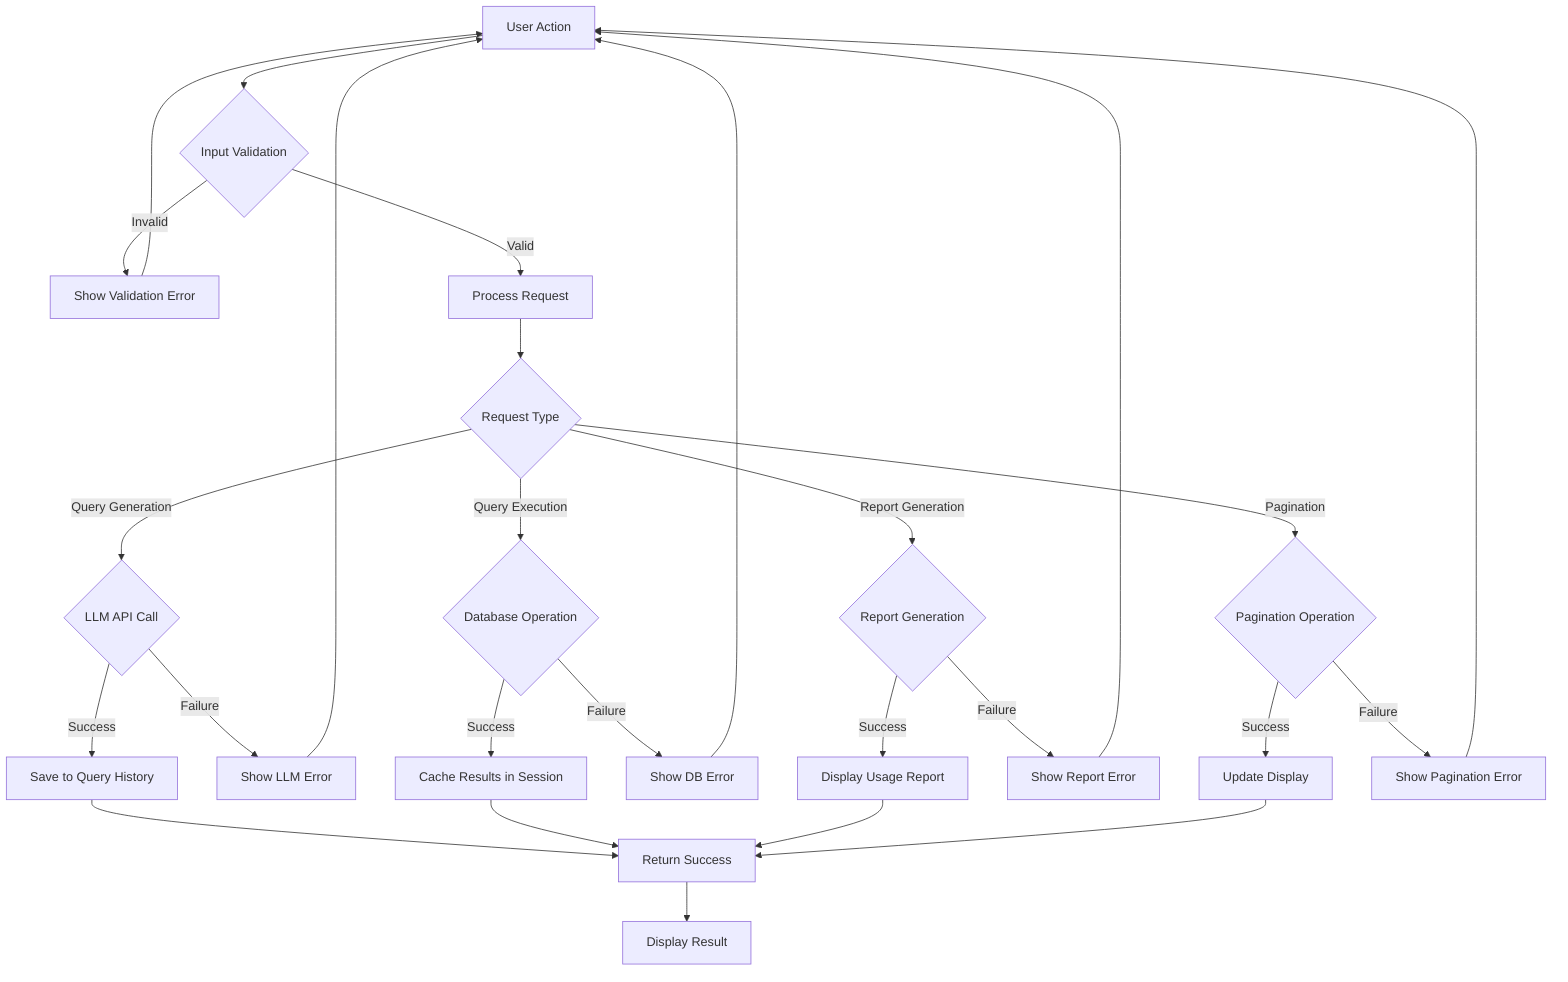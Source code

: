graph TD
    UserAction[User Action] --> Validation{Input Validation}
    Validation -->|Invalid| ValidationError[Show Validation Error]
    Validation -->|Valid| ProcessRequest[Process Request]
    
    ProcessRequest --> RequestType{Request Type}
    
    RequestType -->|Query Generation| LLMCall{LLM API Call}
    RequestType -->|Query Execution| DBOperation{Database Operation}
    RequestType -->|Report Generation| ReportGeneration{Report Generation}
    RequestType -->|Pagination| PaginationOperation{Pagination Operation}
    
    LLMCall -->|Success| SaveHistory[Save to Query History]
    LLMCall -->|Failure| LLMError[Show LLM Error]
    
    DBOperation -->|Success| CacheResults[Cache Results in Session]
    DBOperation -->|Failure| DBError[Show DB Error]
    
    ReportGeneration -->|Success| DisplayReport[Display Usage Report]
    ReportGeneration -->|Failure| ReportError[Show Report Error]
    
    PaginationOperation -->|Success| UpdateDisplay[Update Display]
    PaginationOperation -->|Failure| PaginationError[Show Pagination Error]
    
    SaveHistory --> Success[Return Success]
    CacheResults --> Success
    DisplayReport --> Success
    UpdateDisplay --> Success
    
    ValidationError --> UserAction
    LLMError --> UserAction
    DBError --> UserAction
    ReportError --> UserAction
    PaginationError --> UserAction
    
    Success --> DisplayResult[Display Result]